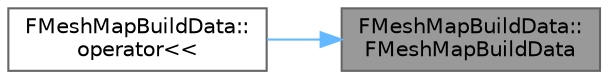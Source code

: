 digraph "FMeshMapBuildData::FMeshMapBuildData"
{
 // INTERACTIVE_SVG=YES
 // LATEX_PDF_SIZE
  bgcolor="transparent";
  edge [fontname=Helvetica,fontsize=10,labelfontname=Helvetica,labelfontsize=10];
  node [fontname=Helvetica,fontsize=10,shape=box,height=0.2,width=0.4];
  rankdir="RL";
  Node1 [id="Node000001",label="FMeshMapBuildData::\lFMeshMapBuildData",height=0.2,width=0.4,color="gray40", fillcolor="grey60", style="filled", fontcolor="black",tooltip=" "];
  Node1 -> Node2 [id="edge1_Node000001_Node000002",dir="back",color="steelblue1",style="solid",tooltip=" "];
  Node2 [id="Node000002",label="FMeshMapBuildData::\loperator\<\<",height=0.2,width=0.4,color="grey40", fillcolor="white", style="filled",URL="$d5/d3f/classFMeshMapBuildData.html#a6535743b94c5e2dc35e02242c8a1689e",tooltip="Serializer."];
}
